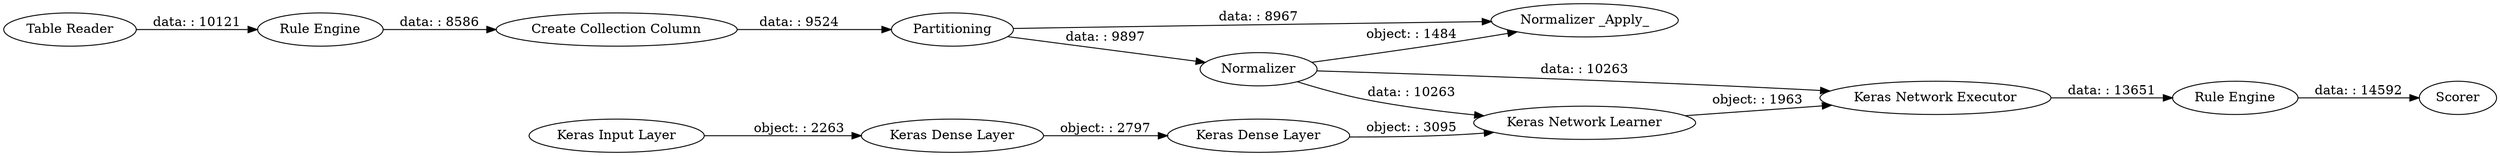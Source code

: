 digraph {
	"8600934692990909536_36" [label="Keras Dense Layer"]
	"-2096408679395435461_35" [label=Partitioning]
	"8600934692990909536_34" [label="Keras Network Executor"]
	"-2096408679395435461_45" [label="Rule Engine"]
	"8600934692990909536_56" [label=Scorer]
	"8600934692990909536_32" [label="Keras Network Learner"]
	"-2096408679395435461_40" [label=Normalizer]
	"8600934692990909536_53" [label="Rule Engine"]
	"8600934692990909536_37" [label="Keras Dense Layer"]
	"8600934692990909536_42" [label="Keras Input Layer"]
	"-2096408679395435461_33" [label="Normalizer _Apply_"]
	"-2096408679395435461_46" [label="Create Collection Column"]
	"8600934692990909536_55" [label="Table Reader"]
	"-2096408679395435461_46" -> "-2096408679395435461_35" [label="data: : 9524"]
	"8600934692990909536_34" -> "8600934692990909536_53" [label="data: : 13651"]
	"-2096408679395435461_45" -> "-2096408679395435461_46" [label="data: : 8586"]
	"-2096408679395435461_40" -> "8600934692990909536_34" [label="data: : 10263"]
	"8600934692990909536_42" -> "8600934692990909536_36" [label="object: : 2263"]
	"-2096408679395435461_35" -> "-2096408679395435461_33" [label="data: : 8967"]
	"8600934692990909536_36" -> "8600934692990909536_37" [label="object: : 2797"]
	"-2096408679395435461_40" -> "-2096408679395435461_33" [label="object: : 1484"]
	"8600934692990909536_53" -> "8600934692990909536_56" [label="data: : 14592"]
	"8600934692990909536_37" -> "8600934692990909536_32" [label="object: : 3095"]
	"8600934692990909536_32" -> "8600934692990909536_34" [label="object: : 1963"]
	"-2096408679395435461_40" -> "8600934692990909536_32" [label="data: : 10263"]
	"8600934692990909536_55" -> "-2096408679395435461_45" [label="data: : 10121"]
	"-2096408679395435461_35" -> "-2096408679395435461_40" [label="data: : 9897"]
	rankdir=LR
}
